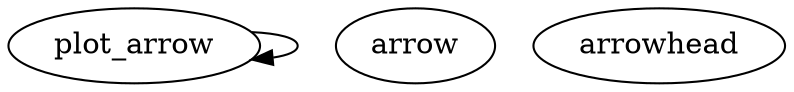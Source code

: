 /* Created by mdot for Matlab */
digraph m2html {
  plot_arrow -> plot_arrow;

  arrow [URL="arrow.html"];
  arrowhead [URL="arrowhead.html"];
  plot_arrow [URL="plot_arrow.html"];
}
